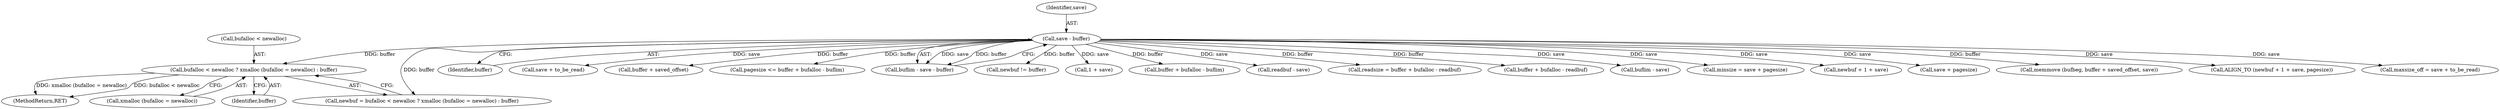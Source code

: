 digraph "0_savannah_8fcf61523644df42e1905c81bed26838e0b04f91@API" {
"1000457" [label="(Call,bufalloc < newalloc ? xmalloc (bufalloc = newalloc) : buffer)"];
"1000331" [label="(Call,save - buffer)"];
"1000458" [label="(Call,bufalloc < newalloc)"];
"1000331" [label="(Call,save - buffer)"];
"1001415" [label="(MethodReturn,RET)"];
"1000333" [label="(Identifier,buffer)"];
"1000416" [label="(Call,save + to_be_read)"];
"1000482" [label="(Call,buffer + saved_offset)"];
"1000335" [label="(Call,pagesize <= buffer + bufalloc - buflim)"];
"1000329" [label="(Call,buflim - save - buffer)"];
"1000493" [label="(Call,newbuf != buffer)"];
"1000471" [label="(Call,1 + save)"];
"1000337" [label="(Call,buffer + bufalloc - buflim)"];
"1000332" [label="(Identifier,save)"];
"1000477" [label="(Call,readbuf - save)"];
"1000502" [label="(Call,readsize = buffer + bufalloc - readbuf)"];
"1000504" [label="(Call,buffer + bufalloc - readbuf)"];
"1000348" [label="(Call,buflim - save)"];
"1000354" [label="(Call,minsize = save + pagesize)"];
"1000461" [label="(Call,xmalloc (bufalloc = newalloc))"];
"1000469" [label="(Call,newbuf + 1 + save)"];
"1000356" [label="(Call,save + pagesize)"];
"1000457" [label="(Call,bufalloc < newalloc ? xmalloc (bufalloc = newalloc) : buffer)"];
"1000480" [label="(Call,memmove (bufbeg, buffer + saved_offset, save))"];
"1000465" [label="(Identifier,buffer)"];
"1000455" [label="(Call,newbuf = bufalloc < newalloc ? xmalloc (bufalloc = newalloc) : buffer)"];
"1000468" [label="(Call,ALIGN_TO (newbuf + 1 + save, pagesize))"];
"1000414" [label="(Call,maxsize_off = save + to_be_read)"];
"1000457" -> "1000455"  [label="AST: "];
"1000457" -> "1000461"  [label="CFG: "];
"1000457" -> "1000465"  [label="CFG: "];
"1000458" -> "1000457"  [label="AST: "];
"1000461" -> "1000457"  [label="AST: "];
"1000465" -> "1000457"  [label="AST: "];
"1000455" -> "1000457"  [label="CFG: "];
"1000457" -> "1001415"  [label="DDG: xmalloc (bufalloc = newalloc)"];
"1000457" -> "1001415"  [label="DDG: bufalloc < newalloc"];
"1000331" -> "1000457"  [label="DDG: buffer"];
"1000331" -> "1000329"  [label="AST: "];
"1000331" -> "1000333"  [label="CFG: "];
"1000332" -> "1000331"  [label="AST: "];
"1000333" -> "1000331"  [label="AST: "];
"1000329" -> "1000331"  [label="CFG: "];
"1000331" -> "1000329"  [label="DDG: save"];
"1000331" -> "1000329"  [label="DDG: buffer"];
"1000331" -> "1000335"  [label="DDG: buffer"];
"1000331" -> "1000337"  [label="DDG: buffer"];
"1000331" -> "1000348"  [label="DDG: save"];
"1000331" -> "1000354"  [label="DDG: save"];
"1000331" -> "1000356"  [label="DDG: save"];
"1000331" -> "1000414"  [label="DDG: save"];
"1000331" -> "1000416"  [label="DDG: save"];
"1000331" -> "1000455"  [label="DDG: buffer"];
"1000331" -> "1000468"  [label="DDG: save"];
"1000331" -> "1000469"  [label="DDG: save"];
"1000331" -> "1000471"  [label="DDG: save"];
"1000331" -> "1000477"  [label="DDG: save"];
"1000331" -> "1000480"  [label="DDG: buffer"];
"1000331" -> "1000482"  [label="DDG: buffer"];
"1000331" -> "1000493"  [label="DDG: buffer"];
"1000331" -> "1000502"  [label="DDG: buffer"];
"1000331" -> "1000504"  [label="DDG: buffer"];
}
